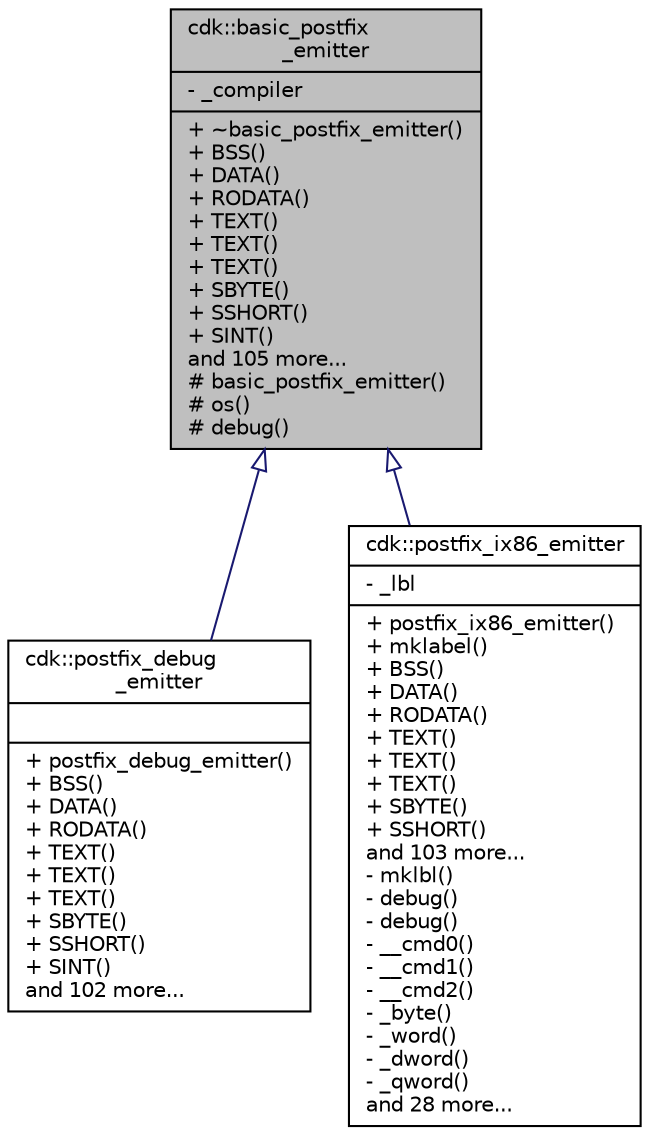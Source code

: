 digraph "cdk::basic_postfix_emitter"
{
 // INTERACTIVE_SVG=YES
 // LATEX_PDF_SIZE
  edge [fontname="Helvetica",fontsize="10",labelfontname="Helvetica",labelfontsize="10"];
  node [fontname="Helvetica",fontsize="10",shape=record];
  Node1 [label="{cdk::basic_postfix\l_emitter\n|- _compiler\l|+ ~basic_postfix_emitter()\l+ BSS()\l+ DATA()\l+ RODATA()\l+ TEXT()\l+ TEXT()\l+ TEXT()\l+ SBYTE()\l+ SSHORT()\l+ SINT()\land 105 more...\l# basic_postfix_emitter()\l# os()\l# debug()\l}",height=0.2,width=0.4,color="black", fillcolor="grey75", style="filled", fontcolor="black",tooltip=" "];
  Node1 -> Node2 [dir="back",color="midnightblue",fontsize="10",style="solid",arrowtail="onormal",fontname="Helvetica"];
  Node2 [label="{cdk::postfix_debug\l_emitter\n||+ postfix_debug_emitter()\l+ BSS()\l+ DATA()\l+ RODATA()\l+ TEXT()\l+ TEXT()\l+ TEXT()\l+ SBYTE()\l+ SSHORT()\l+ SINT()\land 102 more...\l}",height=0.2,width=0.4,color="black", fillcolor="white", style="filled",URL="$classcdk_1_1postfix__debug__emitter.html",tooltip=" "];
  Node1 -> Node3 [dir="back",color="midnightblue",fontsize="10",style="solid",arrowtail="onormal",fontname="Helvetica"];
  Node3 [label="{cdk::postfix_ix86_emitter\n|- _lbl\l|+ postfix_ix86_emitter()\l+ mklabel()\l+ BSS()\l+ DATA()\l+ RODATA()\l+ TEXT()\l+ TEXT()\l+ TEXT()\l+ SBYTE()\l+ SSHORT()\land 103 more...\l- mklbl()\l- debug()\l- debug()\l- __cmd0()\l- __cmd1()\l- __cmd2()\l- _byte()\l- _word()\l- _dword()\l- _qword()\land 28 more...\l}",height=0.2,width=0.4,color="black", fillcolor="white", style="filled",URL="$classcdk_1_1postfix__ix86__emitter.html",tooltip=" "];
}
